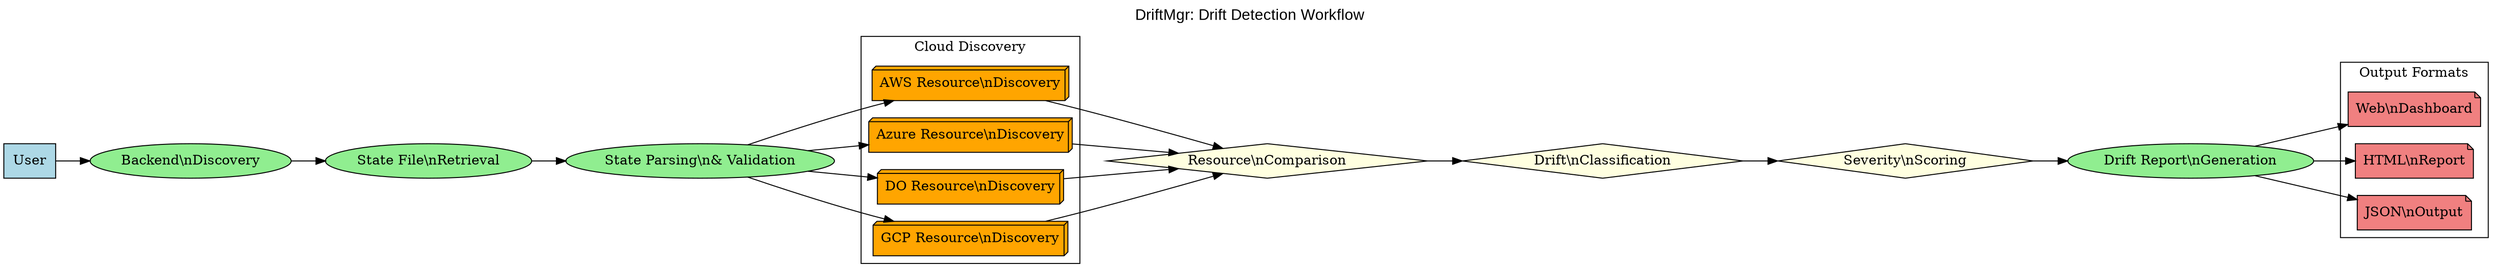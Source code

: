 digraph  {
	subgraph cluster_s5 {
		label="Cloud Discovery";
		n6[fillcolor="orange",label="AWS Resource\\nDiscovery",shape="box3d",style="filled"];
		n7[fillcolor="orange",label="Azure Resource\\nDiscovery",shape="box3d",style="filled"];
		n9[fillcolor="orange",label="DO Resource\\nDiscovery",shape="box3d",style="filled"];
		n8[fillcolor="orange",label="GCP Resource\\nDiscovery",shape="box3d",style="filled"];
		
	}
	subgraph cluster_s14 {
		label="Output Formats";
		n17[fillcolor="lightcoral",label="Web\\nDashboard",shape="note",style="filled"];
		n16[fillcolor="lightcoral",label="HTML\\nReport",shape="note",style="filled"];
		n15[fillcolor="lightcoral",label="JSON\\nOutput",shape="note",style="filled"];
		
	}
	fontname="Arial";fontsize="16";label="DriftMgr: Drift Detection Workflow";labelloc="t";rankdir="LR";
	n2[fillcolor="lightgreen",label="Backend\\nDiscovery",shape="ellipse",style="filled"];
	n11[fillcolor="lightyellow",label="Drift\\nClassification",shape="diamond",style="filled"];
	n10[fillcolor="lightyellow",label="Resource\\nComparison",shape="diamond",style="filled"];
	n4[fillcolor="lightgreen",label="State Parsing\\n& Validation",shape="ellipse",style="filled"];
	n13[fillcolor="lightgreen",label="Drift Report\\nGeneration",shape="ellipse",style="filled"];
	n3[fillcolor="lightgreen",label="State File\\nRetrieval",shape="ellipse",style="filled"];
	n12[fillcolor="lightyellow",label="Severity\\nScoring",shape="diamond",style="filled"];
	n1[fillcolor="lightblue",label="User",shape="box",style="filled"];
	n6->n10;
	n7->n10;
	n2->n3;
	n11->n12;
	n10->n11;
	n9->n10;
	n8->n10;
	n4->n6;
	n4->n7;
	n4->n8;
	n4->n9;
	n13->n15;
	n13->n16;
	n13->n17;
	n3->n4;
	n12->n13;
	n1->n2;
	
}
